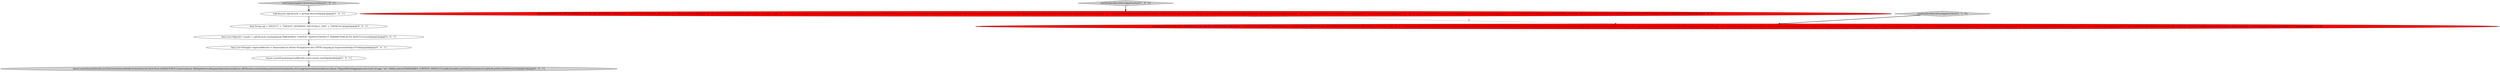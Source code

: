 digraph {
6 [style = filled, label = "Assert.assertEquals(expectedResults.size(),results.size())@@@9@@@['0', '0', '1']", fillcolor = white, shape = ellipse image = "AAA0AAABBB3BBB"];
0 [style = filled, label = "testDoublesSketchPostAggsPostSort['1', '0', '0']", fillcolor = lightgray, shape = diamond image = "AAA0AAABBB1BBB"];
7 [style = filled, label = "final List<Object((> results = sqlLifecycle.runSimple(sql,TIMESERIES_CONTEXT_DEFAULT,DEFAULT_PARAMETERS,AUTH_RESULT).toList()@@@5@@@['0', '0', '1']", fillcolor = white, shape = ellipse image = "AAA0AAABBB3BBB"];
5 [style = filled, label = "final List<String((> expectedResults = ImmutableList.of(new String((((edu.fdu.CPPDG.tinypdg.pe.ExpressionInfo@a7019d)@@@6@@@['0', '0', '1']", fillcolor = white, shape = ellipse image = "AAA0AAABBB3BBB"];
2 [style = filled, label = "testDoublesSketchPostAggsPostSort['0', '1', '0']", fillcolor = lightgray, shape = diamond image = "AAA0AAABBB2BBB"];
8 [style = filled, label = "testComputingSketchOnNumericValues['0', '0', '1']", fillcolor = lightgray, shape = diamond image = "AAA0AAABBB3BBB"];
1 [style = filled, label = "testQuery(\"SELECT DS_GET_QUANTILE(y, 0.5), DS_GET_QUANTILE(y, 0.98) from (\" + \"SELECT DS_QUANTILES_SKETCH(m1) as y FROM druid.foo ORDER BY DS_GET_QUANTILE(DS_QUANTILES_SKETCH(m1), 0.5) DESC LIMIT 10\" + \")\",Collections.singletonList(Druids.newTimeseriesQueryBuilder().dataSource(CalciteTests.DATASOURCE1).intervals(new MultipleIntervalSegmentSpec(ImmutableList.of(Filtration.eternity()))).granularity(Granularities.ALL).aggregators(ImmutableList.of(new DoublesSketchAggregatorFactory(\"a0:agg\",\"m1\",128))).postAggregators(ImmutableList.of(new FieldAccessPostAggregator(\"p0\",\"a0:agg\"),new DoublesSketchToQuantilePostAggregator(\"p2\",new FieldAccessPostAggregator(\"p1\",\"a0:agg\"),0.5),new DoublesSketchToQuantilePostAggregator(\"s1\",new FieldAccessPostAggregator(\"s0\",\"p0\"),0.5),new DoublesSketchToQuantilePostAggregator(\"s3\",new FieldAccessPostAggregator(\"s2\",\"p0\"),0.9800000190734863))).context(TIMESERIES_CONTEXT_DEFAULT).build()),ImmutableList.of(new Object((((edu.fdu.CPPDG.tinypdg.pe.ExpressionInfo@a70113))@@@3@@@['1', '0', '0']", fillcolor = red, shape = ellipse image = "AAA1AAABBB1BBB"];
10 [style = filled, label = "final String sql = \"SELECT\" + \"TDIGEST_GENERATE_SKETCH(m1, 200)\" + \"FROM foo\"@@@4@@@['0', '0', '1']", fillcolor = white, shape = ellipse image = "AAA0AAABBB3BBB"];
4 [style = filled, label = "SqlLifecycle sqlLifecycle = getSqlLifecycle()@@@3@@@['0', '0', '1']", fillcolor = white, shape = ellipse image = "AAA0AAABBB3BBB"];
3 [style = filled, label = "testQuery(\"SELECT DS_GET_QUANTILE(y, 0.5), DS_GET_QUANTILE(y, 0.98) from (\" + \"SELECT DS_QUANTILES_SKETCH(m1) as y FROM druid.foo ORDER BY DS_GET_QUANTILE(DS_QUANTILES_SKETCH(m1), 0.5) DESC LIMIT 10\" + \")\",Collections.singletonList(Druids.newTimeseriesQueryBuilder().dataSource(CalciteTests.DATASOURCE1).intervals(new MultipleIntervalSegmentSpec(ImmutableList.of(Filtration.eternity()))).granularity(Granularities.ALL).aggregators(ImmutableList.of(new DoublesSketchAggregatorFactory(\"a0:agg\",\"m1\",128))).postAggregators(ImmutableList.of(new FieldAccessPostAggregator(\"p0\",\"a0:agg\"),new DoublesSketchToQuantilePostAggregator(\"p2\",new FieldAccessPostAggregator(\"p1\",\"a0:agg\"),0.5),new DoublesSketchToQuantilePostAggregator(\"s1\",new FieldAccessPostAggregator(\"s0\",\"p0\"),0.5),new DoublesSketchToQuantilePostAggregator(\"s3\",new FieldAccessPostAggregator(\"s2\",\"p0\"),0.9800000190734863))).context(QUERY_CONTEXT_DEFAULT).build()),ImmutableList.of(new Object((((edu.fdu.CPPDG.tinypdg.pe.ExpressionInfo@a70171))@@@3@@@['0', '1', '0']", fillcolor = red, shape = ellipse image = "AAA1AAABBB2BBB"];
9 [style = filled, label = "Assert.assertEquals(Druids.newTimeseriesQueryBuilder().dataSource(CalciteTests.DATASOURCE1).intervals(new MultipleIntervalSegmentSpec(ImmutableList.of(Filtration.eternity()))).granularity(Granularities.ALL).aggregators(ImmutableList.of(new TDigestSketchAggregatorFactory(\"a0:agg\",\"m1\",200))).context(TIMESERIES_CONTEXT_DEFAULT).build(),Iterables.getOnlyElement(queryLogHook.getRecordedQueries()))@@@10@@@['0', '0', '1']", fillcolor = lightgray, shape = ellipse image = "AAA0AAABBB3BBB"];
4->10 [style = bold, label=""];
7->5 [style = bold, label=""];
8->4 [style = bold, label=""];
1->3 [style = dashed, label="0"];
5->6 [style = bold, label=""];
6->9 [style = bold, label=""];
10->7 [style = bold, label=""];
0->1 [style = bold, label=""];
2->3 [style = bold, label=""];
}
